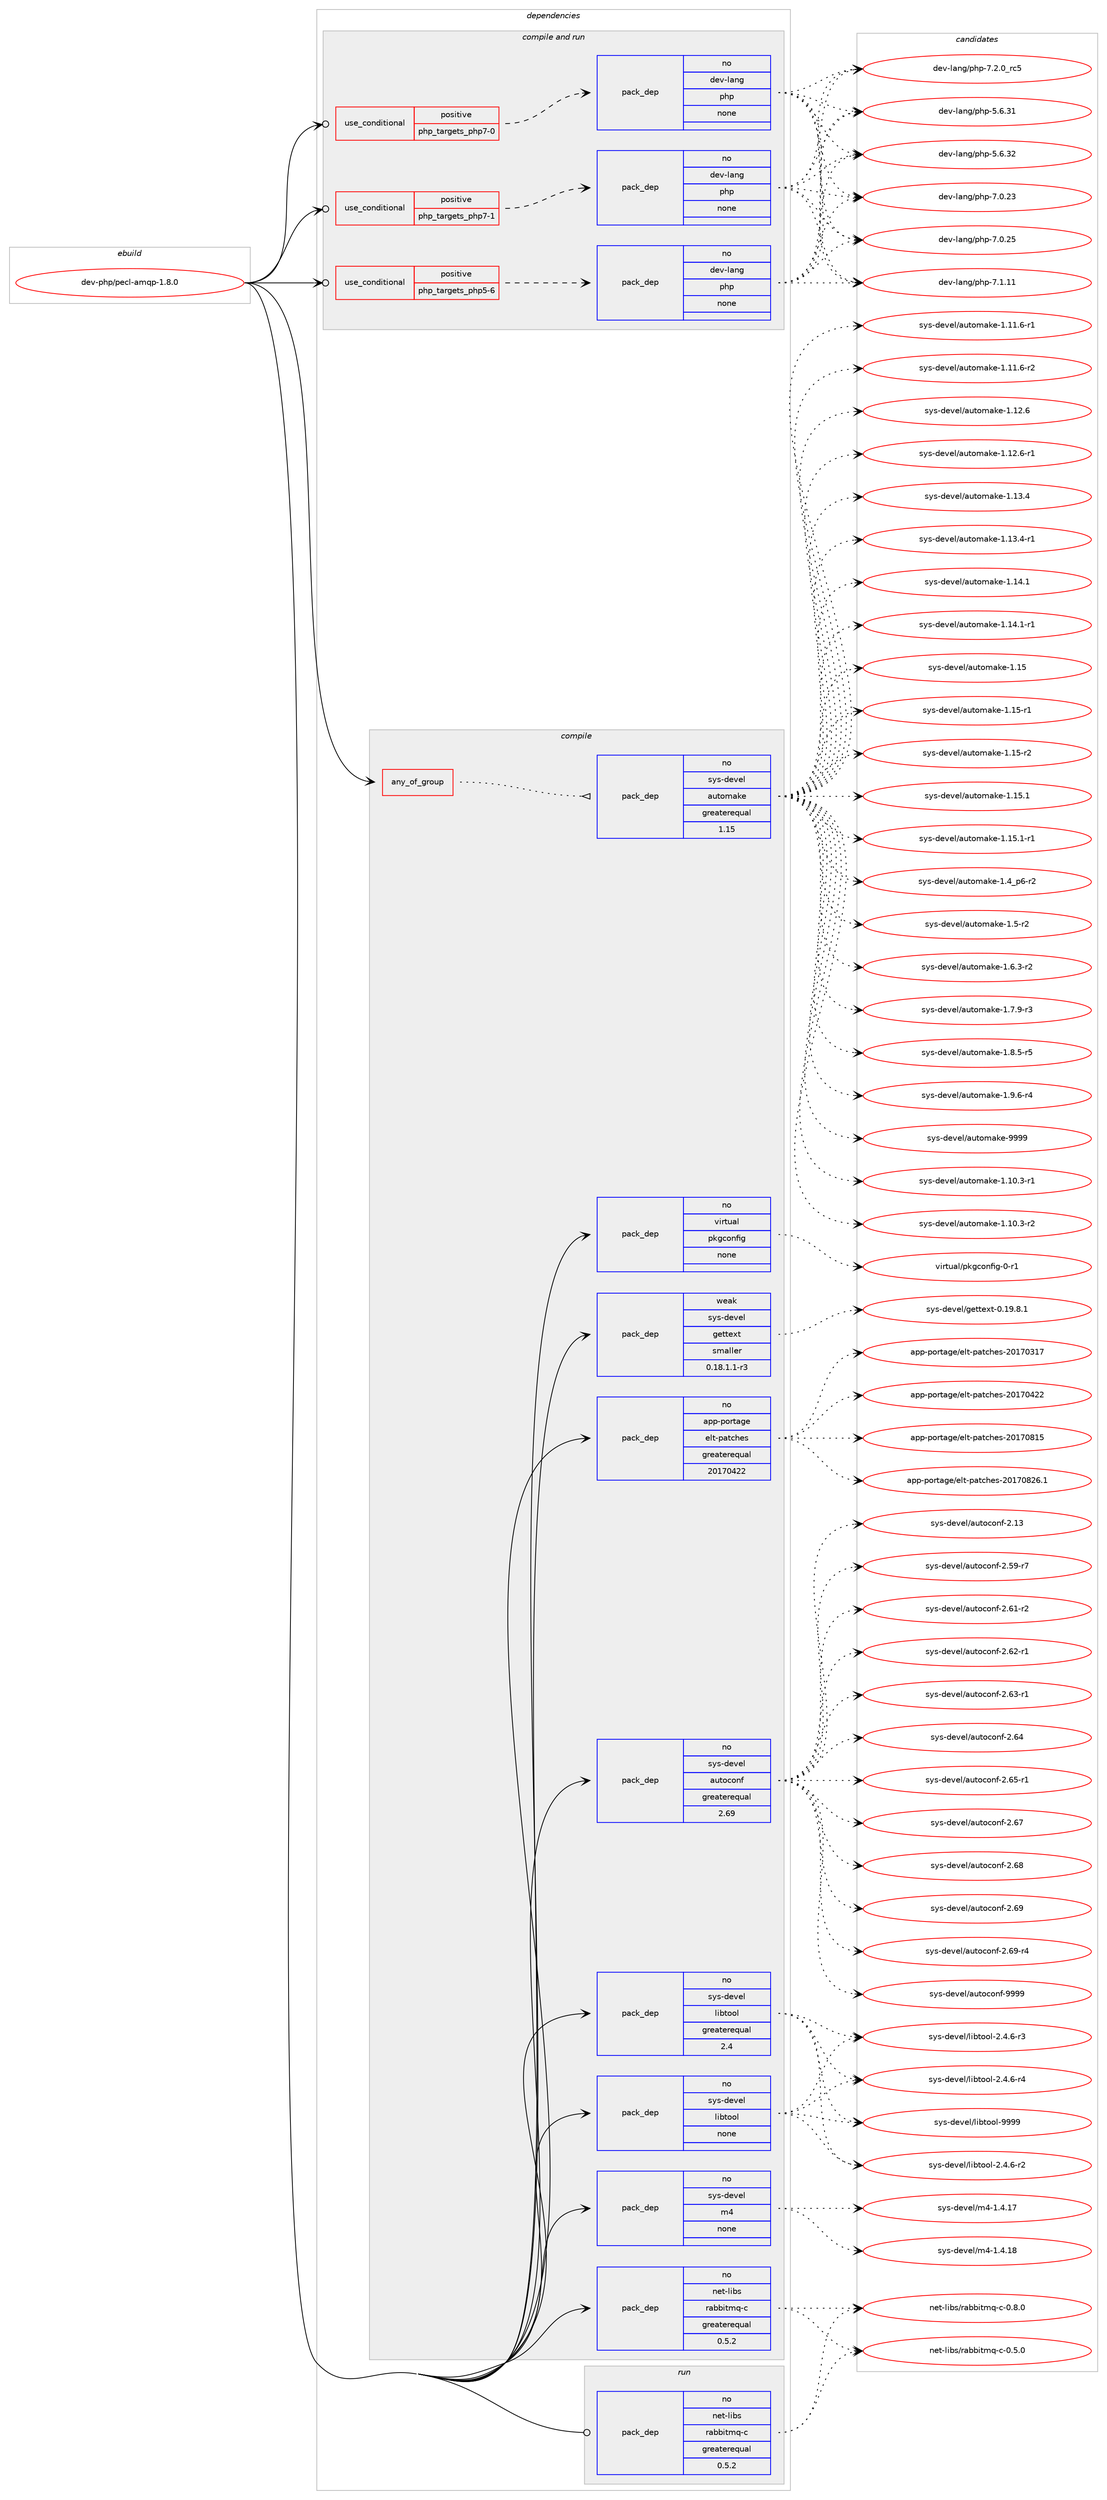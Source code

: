 digraph prolog {

# *************
# Graph options
# *************

newrank=true;
concentrate=true;
compound=true;
graph [rankdir=LR,fontname=Helvetica,fontsize=10,ranksep=1.5];#, ranksep=2.5, nodesep=0.2];
edge  [arrowhead=vee];
node  [fontname=Helvetica,fontsize=10];

# **********
# The ebuild
# **********

subgraph cluster_leftcol {
color=gray;
rank=same;
label=<<i>ebuild</i>>;
id [label="dev-php/pecl-amqp-1.8.0", color=red, width=4, href="../dev-php/pecl-amqp-1.8.0.svg"];
}

# ****************
# The dependencies
# ****************

subgraph cluster_midcol {
color=gray;
label=<<i>dependencies</i>>;
subgraph cluster_compile {
fillcolor="#eeeeee";
style=filled;
label=<<i>compile</i>>;
subgraph any3669 {
dependency142480 [label=<<TABLE BORDER="0" CELLBORDER="1" CELLSPACING="0" CELLPADDING="4"><TR><TD CELLPADDING="10">any_of_group</TD></TR></TABLE>>, shape=none, color=red];subgraph pack110371 {
dependency142481 [label=<<TABLE BORDER="0" CELLBORDER="1" CELLSPACING="0" CELLPADDING="4" WIDTH="220"><TR><TD ROWSPAN="6" CELLPADDING="30">pack_dep</TD></TR><TR><TD WIDTH="110">no</TD></TR><TR><TD>sys-devel</TD></TR><TR><TD>automake</TD></TR><TR><TD>greaterequal</TD></TR><TR><TD>1.15</TD></TR></TABLE>>, shape=none, color=blue];
}
dependency142480:e -> dependency142481:w [weight=20,style="dotted",arrowhead="oinv"];
}
id:e -> dependency142480:w [weight=20,style="solid",arrowhead="vee"];
subgraph pack110372 {
dependency142482 [label=<<TABLE BORDER="0" CELLBORDER="1" CELLSPACING="0" CELLPADDING="4" WIDTH="220"><TR><TD ROWSPAN="6" CELLPADDING="30">pack_dep</TD></TR><TR><TD WIDTH="110">no</TD></TR><TR><TD>app-portage</TD></TR><TR><TD>elt-patches</TD></TR><TR><TD>greaterequal</TD></TR><TR><TD>20170422</TD></TR></TABLE>>, shape=none, color=blue];
}
id:e -> dependency142482:w [weight=20,style="solid",arrowhead="vee"];
subgraph pack110373 {
dependency142483 [label=<<TABLE BORDER="0" CELLBORDER="1" CELLSPACING="0" CELLPADDING="4" WIDTH="220"><TR><TD ROWSPAN="6" CELLPADDING="30">pack_dep</TD></TR><TR><TD WIDTH="110">no</TD></TR><TR><TD>net-libs</TD></TR><TR><TD>rabbitmq-c</TD></TR><TR><TD>greaterequal</TD></TR><TR><TD>0.5.2</TD></TR></TABLE>>, shape=none, color=blue];
}
id:e -> dependency142483:w [weight=20,style="solid",arrowhead="vee"];
subgraph pack110374 {
dependency142484 [label=<<TABLE BORDER="0" CELLBORDER="1" CELLSPACING="0" CELLPADDING="4" WIDTH="220"><TR><TD ROWSPAN="6" CELLPADDING="30">pack_dep</TD></TR><TR><TD WIDTH="110">no</TD></TR><TR><TD>sys-devel</TD></TR><TR><TD>autoconf</TD></TR><TR><TD>greaterequal</TD></TR><TR><TD>2.69</TD></TR></TABLE>>, shape=none, color=blue];
}
id:e -> dependency142484:w [weight=20,style="solid",arrowhead="vee"];
subgraph pack110375 {
dependency142485 [label=<<TABLE BORDER="0" CELLBORDER="1" CELLSPACING="0" CELLPADDING="4" WIDTH="220"><TR><TD ROWSPAN="6" CELLPADDING="30">pack_dep</TD></TR><TR><TD WIDTH="110">no</TD></TR><TR><TD>sys-devel</TD></TR><TR><TD>libtool</TD></TR><TR><TD>greaterequal</TD></TR><TR><TD>2.4</TD></TR></TABLE>>, shape=none, color=blue];
}
id:e -> dependency142485:w [weight=20,style="solid",arrowhead="vee"];
subgraph pack110376 {
dependency142486 [label=<<TABLE BORDER="0" CELLBORDER="1" CELLSPACING="0" CELLPADDING="4" WIDTH="220"><TR><TD ROWSPAN="6" CELLPADDING="30">pack_dep</TD></TR><TR><TD WIDTH="110">no</TD></TR><TR><TD>sys-devel</TD></TR><TR><TD>libtool</TD></TR><TR><TD>none</TD></TR><TR><TD></TD></TR></TABLE>>, shape=none, color=blue];
}
id:e -> dependency142486:w [weight=20,style="solid",arrowhead="vee"];
subgraph pack110377 {
dependency142487 [label=<<TABLE BORDER="0" CELLBORDER="1" CELLSPACING="0" CELLPADDING="4" WIDTH="220"><TR><TD ROWSPAN="6" CELLPADDING="30">pack_dep</TD></TR><TR><TD WIDTH="110">no</TD></TR><TR><TD>sys-devel</TD></TR><TR><TD>m4</TD></TR><TR><TD>none</TD></TR><TR><TD></TD></TR></TABLE>>, shape=none, color=blue];
}
id:e -> dependency142487:w [weight=20,style="solid",arrowhead="vee"];
subgraph pack110378 {
dependency142488 [label=<<TABLE BORDER="0" CELLBORDER="1" CELLSPACING="0" CELLPADDING="4" WIDTH="220"><TR><TD ROWSPAN="6" CELLPADDING="30">pack_dep</TD></TR><TR><TD WIDTH="110">no</TD></TR><TR><TD>virtual</TD></TR><TR><TD>pkgconfig</TD></TR><TR><TD>none</TD></TR><TR><TD></TD></TR></TABLE>>, shape=none, color=blue];
}
id:e -> dependency142488:w [weight=20,style="solid",arrowhead="vee"];
subgraph pack110379 {
dependency142489 [label=<<TABLE BORDER="0" CELLBORDER="1" CELLSPACING="0" CELLPADDING="4" WIDTH="220"><TR><TD ROWSPAN="6" CELLPADDING="30">pack_dep</TD></TR><TR><TD WIDTH="110">weak</TD></TR><TR><TD>sys-devel</TD></TR><TR><TD>gettext</TD></TR><TR><TD>smaller</TD></TR><TR><TD>0.18.1.1-r3</TD></TR></TABLE>>, shape=none, color=blue];
}
id:e -> dependency142489:w [weight=20,style="solid",arrowhead="vee"];
}
subgraph cluster_compileandrun {
fillcolor="#eeeeee";
style=filled;
label=<<i>compile and run</i>>;
subgraph cond28402 {
dependency142490 [label=<<TABLE BORDER="0" CELLBORDER="1" CELLSPACING="0" CELLPADDING="4"><TR><TD ROWSPAN="3" CELLPADDING="10">use_conditional</TD></TR><TR><TD>positive</TD></TR><TR><TD>php_targets_php5-6</TD></TR></TABLE>>, shape=none, color=red];
subgraph pack110380 {
dependency142491 [label=<<TABLE BORDER="0" CELLBORDER="1" CELLSPACING="0" CELLPADDING="4" WIDTH="220"><TR><TD ROWSPAN="6" CELLPADDING="30">pack_dep</TD></TR><TR><TD WIDTH="110">no</TD></TR><TR><TD>dev-lang</TD></TR><TR><TD>php</TD></TR><TR><TD>none</TD></TR><TR><TD></TD></TR></TABLE>>, shape=none, color=blue];
}
dependency142490:e -> dependency142491:w [weight=20,style="dashed",arrowhead="vee"];
}
id:e -> dependency142490:w [weight=20,style="solid",arrowhead="odotvee"];
subgraph cond28403 {
dependency142492 [label=<<TABLE BORDER="0" CELLBORDER="1" CELLSPACING="0" CELLPADDING="4"><TR><TD ROWSPAN="3" CELLPADDING="10">use_conditional</TD></TR><TR><TD>positive</TD></TR><TR><TD>php_targets_php7-0</TD></TR></TABLE>>, shape=none, color=red];
subgraph pack110381 {
dependency142493 [label=<<TABLE BORDER="0" CELLBORDER="1" CELLSPACING="0" CELLPADDING="4" WIDTH="220"><TR><TD ROWSPAN="6" CELLPADDING="30">pack_dep</TD></TR><TR><TD WIDTH="110">no</TD></TR><TR><TD>dev-lang</TD></TR><TR><TD>php</TD></TR><TR><TD>none</TD></TR><TR><TD></TD></TR></TABLE>>, shape=none, color=blue];
}
dependency142492:e -> dependency142493:w [weight=20,style="dashed",arrowhead="vee"];
}
id:e -> dependency142492:w [weight=20,style="solid",arrowhead="odotvee"];
subgraph cond28404 {
dependency142494 [label=<<TABLE BORDER="0" CELLBORDER="1" CELLSPACING="0" CELLPADDING="4"><TR><TD ROWSPAN="3" CELLPADDING="10">use_conditional</TD></TR><TR><TD>positive</TD></TR><TR><TD>php_targets_php7-1</TD></TR></TABLE>>, shape=none, color=red];
subgraph pack110382 {
dependency142495 [label=<<TABLE BORDER="0" CELLBORDER="1" CELLSPACING="0" CELLPADDING="4" WIDTH="220"><TR><TD ROWSPAN="6" CELLPADDING="30">pack_dep</TD></TR><TR><TD WIDTH="110">no</TD></TR><TR><TD>dev-lang</TD></TR><TR><TD>php</TD></TR><TR><TD>none</TD></TR><TR><TD></TD></TR></TABLE>>, shape=none, color=blue];
}
dependency142494:e -> dependency142495:w [weight=20,style="dashed",arrowhead="vee"];
}
id:e -> dependency142494:w [weight=20,style="solid",arrowhead="odotvee"];
}
subgraph cluster_run {
fillcolor="#eeeeee";
style=filled;
label=<<i>run</i>>;
subgraph pack110383 {
dependency142496 [label=<<TABLE BORDER="0" CELLBORDER="1" CELLSPACING="0" CELLPADDING="4" WIDTH="220"><TR><TD ROWSPAN="6" CELLPADDING="30">pack_dep</TD></TR><TR><TD WIDTH="110">no</TD></TR><TR><TD>net-libs</TD></TR><TR><TD>rabbitmq-c</TD></TR><TR><TD>greaterequal</TD></TR><TR><TD>0.5.2</TD></TR></TABLE>>, shape=none, color=blue];
}
id:e -> dependency142496:w [weight=20,style="solid",arrowhead="odot"];
}
}

# **************
# The candidates
# **************

subgraph cluster_choices {
rank=same;
color=gray;
label=<<i>candidates</i>>;

subgraph choice110371 {
color=black;
nodesep=1;
choice11512111545100101118101108479711711611110997107101454946494846514511449 [label="sys-devel/automake-1.10.3-r1", color=red, width=4,href="../sys-devel/automake-1.10.3-r1.svg"];
choice11512111545100101118101108479711711611110997107101454946494846514511450 [label="sys-devel/automake-1.10.3-r2", color=red, width=4,href="../sys-devel/automake-1.10.3-r2.svg"];
choice11512111545100101118101108479711711611110997107101454946494946544511449 [label="sys-devel/automake-1.11.6-r1", color=red, width=4,href="../sys-devel/automake-1.11.6-r1.svg"];
choice11512111545100101118101108479711711611110997107101454946494946544511450 [label="sys-devel/automake-1.11.6-r2", color=red, width=4,href="../sys-devel/automake-1.11.6-r2.svg"];
choice1151211154510010111810110847971171161111099710710145494649504654 [label="sys-devel/automake-1.12.6", color=red, width=4,href="../sys-devel/automake-1.12.6.svg"];
choice11512111545100101118101108479711711611110997107101454946495046544511449 [label="sys-devel/automake-1.12.6-r1", color=red, width=4,href="../sys-devel/automake-1.12.6-r1.svg"];
choice1151211154510010111810110847971171161111099710710145494649514652 [label="sys-devel/automake-1.13.4", color=red, width=4,href="../sys-devel/automake-1.13.4.svg"];
choice11512111545100101118101108479711711611110997107101454946495146524511449 [label="sys-devel/automake-1.13.4-r1", color=red, width=4,href="../sys-devel/automake-1.13.4-r1.svg"];
choice1151211154510010111810110847971171161111099710710145494649524649 [label="sys-devel/automake-1.14.1", color=red, width=4,href="../sys-devel/automake-1.14.1.svg"];
choice11512111545100101118101108479711711611110997107101454946495246494511449 [label="sys-devel/automake-1.14.1-r1", color=red, width=4,href="../sys-devel/automake-1.14.1-r1.svg"];
choice115121115451001011181011084797117116111109971071014549464953 [label="sys-devel/automake-1.15", color=red, width=4,href="../sys-devel/automake-1.15.svg"];
choice1151211154510010111810110847971171161111099710710145494649534511449 [label="sys-devel/automake-1.15-r1", color=red, width=4,href="../sys-devel/automake-1.15-r1.svg"];
choice1151211154510010111810110847971171161111099710710145494649534511450 [label="sys-devel/automake-1.15-r2", color=red, width=4,href="../sys-devel/automake-1.15-r2.svg"];
choice1151211154510010111810110847971171161111099710710145494649534649 [label="sys-devel/automake-1.15.1", color=red, width=4,href="../sys-devel/automake-1.15.1.svg"];
choice11512111545100101118101108479711711611110997107101454946495346494511449 [label="sys-devel/automake-1.15.1-r1", color=red, width=4,href="../sys-devel/automake-1.15.1-r1.svg"];
choice115121115451001011181011084797117116111109971071014549465295112544511450 [label="sys-devel/automake-1.4_p6-r2", color=red, width=4,href="../sys-devel/automake-1.4_p6-r2.svg"];
choice11512111545100101118101108479711711611110997107101454946534511450 [label="sys-devel/automake-1.5-r2", color=red, width=4,href="../sys-devel/automake-1.5-r2.svg"];
choice115121115451001011181011084797117116111109971071014549465446514511450 [label="sys-devel/automake-1.6.3-r2", color=red, width=4,href="../sys-devel/automake-1.6.3-r2.svg"];
choice115121115451001011181011084797117116111109971071014549465546574511451 [label="sys-devel/automake-1.7.9-r3", color=red, width=4,href="../sys-devel/automake-1.7.9-r3.svg"];
choice115121115451001011181011084797117116111109971071014549465646534511453 [label="sys-devel/automake-1.8.5-r5", color=red, width=4,href="../sys-devel/automake-1.8.5-r5.svg"];
choice115121115451001011181011084797117116111109971071014549465746544511452 [label="sys-devel/automake-1.9.6-r4", color=red, width=4,href="../sys-devel/automake-1.9.6-r4.svg"];
choice115121115451001011181011084797117116111109971071014557575757 [label="sys-devel/automake-9999", color=red, width=4,href="../sys-devel/automake-9999.svg"];
dependency142481:e -> choice11512111545100101118101108479711711611110997107101454946494846514511449:w [style=dotted,weight="100"];
dependency142481:e -> choice11512111545100101118101108479711711611110997107101454946494846514511450:w [style=dotted,weight="100"];
dependency142481:e -> choice11512111545100101118101108479711711611110997107101454946494946544511449:w [style=dotted,weight="100"];
dependency142481:e -> choice11512111545100101118101108479711711611110997107101454946494946544511450:w [style=dotted,weight="100"];
dependency142481:e -> choice1151211154510010111810110847971171161111099710710145494649504654:w [style=dotted,weight="100"];
dependency142481:e -> choice11512111545100101118101108479711711611110997107101454946495046544511449:w [style=dotted,weight="100"];
dependency142481:e -> choice1151211154510010111810110847971171161111099710710145494649514652:w [style=dotted,weight="100"];
dependency142481:e -> choice11512111545100101118101108479711711611110997107101454946495146524511449:w [style=dotted,weight="100"];
dependency142481:e -> choice1151211154510010111810110847971171161111099710710145494649524649:w [style=dotted,weight="100"];
dependency142481:e -> choice11512111545100101118101108479711711611110997107101454946495246494511449:w [style=dotted,weight="100"];
dependency142481:e -> choice115121115451001011181011084797117116111109971071014549464953:w [style=dotted,weight="100"];
dependency142481:e -> choice1151211154510010111810110847971171161111099710710145494649534511449:w [style=dotted,weight="100"];
dependency142481:e -> choice1151211154510010111810110847971171161111099710710145494649534511450:w [style=dotted,weight="100"];
dependency142481:e -> choice1151211154510010111810110847971171161111099710710145494649534649:w [style=dotted,weight="100"];
dependency142481:e -> choice11512111545100101118101108479711711611110997107101454946495346494511449:w [style=dotted,weight="100"];
dependency142481:e -> choice115121115451001011181011084797117116111109971071014549465295112544511450:w [style=dotted,weight="100"];
dependency142481:e -> choice11512111545100101118101108479711711611110997107101454946534511450:w [style=dotted,weight="100"];
dependency142481:e -> choice115121115451001011181011084797117116111109971071014549465446514511450:w [style=dotted,weight="100"];
dependency142481:e -> choice115121115451001011181011084797117116111109971071014549465546574511451:w [style=dotted,weight="100"];
dependency142481:e -> choice115121115451001011181011084797117116111109971071014549465646534511453:w [style=dotted,weight="100"];
dependency142481:e -> choice115121115451001011181011084797117116111109971071014549465746544511452:w [style=dotted,weight="100"];
dependency142481:e -> choice115121115451001011181011084797117116111109971071014557575757:w [style=dotted,weight="100"];
}
subgraph choice110372 {
color=black;
nodesep=1;
choice97112112451121111141169710310147101108116451129711699104101115455048495548514955 [label="app-portage/elt-patches-20170317", color=red, width=4,href="../app-portage/elt-patches-20170317.svg"];
choice97112112451121111141169710310147101108116451129711699104101115455048495548525050 [label="app-portage/elt-patches-20170422", color=red, width=4,href="../app-portage/elt-patches-20170422.svg"];
choice97112112451121111141169710310147101108116451129711699104101115455048495548564953 [label="app-portage/elt-patches-20170815", color=red, width=4,href="../app-portage/elt-patches-20170815.svg"];
choice971121124511211111411697103101471011081164511297116991041011154550484955485650544649 [label="app-portage/elt-patches-20170826.1", color=red, width=4,href="../app-portage/elt-patches-20170826.1.svg"];
dependency142482:e -> choice97112112451121111141169710310147101108116451129711699104101115455048495548514955:w [style=dotted,weight="100"];
dependency142482:e -> choice97112112451121111141169710310147101108116451129711699104101115455048495548525050:w [style=dotted,weight="100"];
dependency142482:e -> choice97112112451121111141169710310147101108116451129711699104101115455048495548564953:w [style=dotted,weight="100"];
dependency142482:e -> choice971121124511211111411697103101471011081164511297116991041011154550484955485650544649:w [style=dotted,weight="100"];
}
subgraph choice110373 {
color=black;
nodesep=1;
choice1101011164510810598115471149798981051161091134599454846534648 [label="net-libs/rabbitmq-c-0.5.0", color=red, width=4,href="../net-libs/rabbitmq-c-0.5.0.svg"];
choice1101011164510810598115471149798981051161091134599454846564648 [label="net-libs/rabbitmq-c-0.8.0", color=red, width=4,href="../net-libs/rabbitmq-c-0.8.0.svg"];
dependency142483:e -> choice1101011164510810598115471149798981051161091134599454846534648:w [style=dotted,weight="100"];
dependency142483:e -> choice1101011164510810598115471149798981051161091134599454846564648:w [style=dotted,weight="100"];
}
subgraph choice110374 {
color=black;
nodesep=1;
choice115121115451001011181011084797117116111991111101024550464951 [label="sys-devel/autoconf-2.13", color=red, width=4,href="../sys-devel/autoconf-2.13.svg"];
choice1151211154510010111810110847971171161119911111010245504653574511455 [label="sys-devel/autoconf-2.59-r7", color=red, width=4,href="../sys-devel/autoconf-2.59-r7.svg"];
choice1151211154510010111810110847971171161119911111010245504654494511450 [label="sys-devel/autoconf-2.61-r2", color=red, width=4,href="../sys-devel/autoconf-2.61-r2.svg"];
choice1151211154510010111810110847971171161119911111010245504654504511449 [label="sys-devel/autoconf-2.62-r1", color=red, width=4,href="../sys-devel/autoconf-2.62-r1.svg"];
choice1151211154510010111810110847971171161119911111010245504654514511449 [label="sys-devel/autoconf-2.63-r1", color=red, width=4,href="../sys-devel/autoconf-2.63-r1.svg"];
choice115121115451001011181011084797117116111991111101024550465452 [label="sys-devel/autoconf-2.64", color=red, width=4,href="../sys-devel/autoconf-2.64.svg"];
choice1151211154510010111810110847971171161119911111010245504654534511449 [label="sys-devel/autoconf-2.65-r1", color=red, width=4,href="../sys-devel/autoconf-2.65-r1.svg"];
choice115121115451001011181011084797117116111991111101024550465455 [label="sys-devel/autoconf-2.67", color=red, width=4,href="../sys-devel/autoconf-2.67.svg"];
choice115121115451001011181011084797117116111991111101024550465456 [label="sys-devel/autoconf-2.68", color=red, width=4,href="../sys-devel/autoconf-2.68.svg"];
choice115121115451001011181011084797117116111991111101024550465457 [label="sys-devel/autoconf-2.69", color=red, width=4,href="../sys-devel/autoconf-2.69.svg"];
choice1151211154510010111810110847971171161119911111010245504654574511452 [label="sys-devel/autoconf-2.69-r4", color=red, width=4,href="../sys-devel/autoconf-2.69-r4.svg"];
choice115121115451001011181011084797117116111991111101024557575757 [label="sys-devel/autoconf-9999", color=red, width=4,href="../sys-devel/autoconf-9999.svg"];
dependency142484:e -> choice115121115451001011181011084797117116111991111101024550464951:w [style=dotted,weight="100"];
dependency142484:e -> choice1151211154510010111810110847971171161119911111010245504653574511455:w [style=dotted,weight="100"];
dependency142484:e -> choice1151211154510010111810110847971171161119911111010245504654494511450:w [style=dotted,weight="100"];
dependency142484:e -> choice1151211154510010111810110847971171161119911111010245504654504511449:w [style=dotted,weight="100"];
dependency142484:e -> choice1151211154510010111810110847971171161119911111010245504654514511449:w [style=dotted,weight="100"];
dependency142484:e -> choice115121115451001011181011084797117116111991111101024550465452:w [style=dotted,weight="100"];
dependency142484:e -> choice1151211154510010111810110847971171161119911111010245504654534511449:w [style=dotted,weight="100"];
dependency142484:e -> choice115121115451001011181011084797117116111991111101024550465455:w [style=dotted,weight="100"];
dependency142484:e -> choice115121115451001011181011084797117116111991111101024550465456:w [style=dotted,weight="100"];
dependency142484:e -> choice115121115451001011181011084797117116111991111101024550465457:w [style=dotted,weight="100"];
dependency142484:e -> choice1151211154510010111810110847971171161119911111010245504654574511452:w [style=dotted,weight="100"];
dependency142484:e -> choice115121115451001011181011084797117116111991111101024557575757:w [style=dotted,weight="100"];
}
subgraph choice110375 {
color=black;
nodesep=1;
choice1151211154510010111810110847108105981161111111084550465246544511450 [label="sys-devel/libtool-2.4.6-r2", color=red, width=4,href="../sys-devel/libtool-2.4.6-r2.svg"];
choice1151211154510010111810110847108105981161111111084550465246544511451 [label="sys-devel/libtool-2.4.6-r3", color=red, width=4,href="../sys-devel/libtool-2.4.6-r3.svg"];
choice1151211154510010111810110847108105981161111111084550465246544511452 [label="sys-devel/libtool-2.4.6-r4", color=red, width=4,href="../sys-devel/libtool-2.4.6-r4.svg"];
choice1151211154510010111810110847108105981161111111084557575757 [label="sys-devel/libtool-9999", color=red, width=4,href="../sys-devel/libtool-9999.svg"];
dependency142485:e -> choice1151211154510010111810110847108105981161111111084550465246544511450:w [style=dotted,weight="100"];
dependency142485:e -> choice1151211154510010111810110847108105981161111111084550465246544511451:w [style=dotted,weight="100"];
dependency142485:e -> choice1151211154510010111810110847108105981161111111084550465246544511452:w [style=dotted,weight="100"];
dependency142485:e -> choice1151211154510010111810110847108105981161111111084557575757:w [style=dotted,weight="100"];
}
subgraph choice110376 {
color=black;
nodesep=1;
choice1151211154510010111810110847108105981161111111084550465246544511450 [label="sys-devel/libtool-2.4.6-r2", color=red, width=4,href="../sys-devel/libtool-2.4.6-r2.svg"];
choice1151211154510010111810110847108105981161111111084550465246544511451 [label="sys-devel/libtool-2.4.6-r3", color=red, width=4,href="../sys-devel/libtool-2.4.6-r3.svg"];
choice1151211154510010111810110847108105981161111111084550465246544511452 [label="sys-devel/libtool-2.4.6-r4", color=red, width=4,href="../sys-devel/libtool-2.4.6-r4.svg"];
choice1151211154510010111810110847108105981161111111084557575757 [label="sys-devel/libtool-9999", color=red, width=4,href="../sys-devel/libtool-9999.svg"];
dependency142486:e -> choice1151211154510010111810110847108105981161111111084550465246544511450:w [style=dotted,weight="100"];
dependency142486:e -> choice1151211154510010111810110847108105981161111111084550465246544511451:w [style=dotted,weight="100"];
dependency142486:e -> choice1151211154510010111810110847108105981161111111084550465246544511452:w [style=dotted,weight="100"];
dependency142486:e -> choice1151211154510010111810110847108105981161111111084557575757:w [style=dotted,weight="100"];
}
subgraph choice110377 {
color=black;
nodesep=1;
choice11512111545100101118101108471095245494652464955 [label="sys-devel/m4-1.4.17", color=red, width=4,href="../sys-devel/m4-1.4.17.svg"];
choice11512111545100101118101108471095245494652464956 [label="sys-devel/m4-1.4.18", color=red, width=4,href="../sys-devel/m4-1.4.18.svg"];
dependency142487:e -> choice11512111545100101118101108471095245494652464955:w [style=dotted,weight="100"];
dependency142487:e -> choice11512111545100101118101108471095245494652464956:w [style=dotted,weight="100"];
}
subgraph choice110378 {
color=black;
nodesep=1;
choice11810511411611797108471121071039911111010210510345484511449 [label="virtual/pkgconfig-0-r1", color=red, width=4,href="../virtual/pkgconfig-0-r1.svg"];
dependency142488:e -> choice11810511411611797108471121071039911111010210510345484511449:w [style=dotted,weight="100"];
}
subgraph choice110379 {
color=black;
nodesep=1;
choice1151211154510010111810110847103101116116101120116454846495746564649 [label="sys-devel/gettext-0.19.8.1", color=red, width=4,href="../sys-devel/gettext-0.19.8.1.svg"];
dependency142489:e -> choice1151211154510010111810110847103101116116101120116454846495746564649:w [style=dotted,weight="100"];
}
subgraph choice110380 {
color=black;
nodesep=1;
choice10010111845108971101034711210411245534654465149 [label="dev-lang/php-5.6.31", color=red, width=4,href="../dev-lang/php-5.6.31.svg"];
choice10010111845108971101034711210411245534654465150 [label="dev-lang/php-5.6.32", color=red, width=4,href="../dev-lang/php-5.6.32.svg"];
choice10010111845108971101034711210411245554648465051 [label="dev-lang/php-7.0.23", color=red, width=4,href="../dev-lang/php-7.0.23.svg"];
choice10010111845108971101034711210411245554648465053 [label="dev-lang/php-7.0.25", color=red, width=4,href="../dev-lang/php-7.0.25.svg"];
choice10010111845108971101034711210411245554649464949 [label="dev-lang/php-7.1.11", color=red, width=4,href="../dev-lang/php-7.1.11.svg"];
choice100101118451089711010347112104112455546504648951149953 [label="dev-lang/php-7.2.0_rc5", color=red, width=4,href="../dev-lang/php-7.2.0_rc5.svg"];
dependency142491:e -> choice10010111845108971101034711210411245534654465149:w [style=dotted,weight="100"];
dependency142491:e -> choice10010111845108971101034711210411245534654465150:w [style=dotted,weight="100"];
dependency142491:e -> choice10010111845108971101034711210411245554648465051:w [style=dotted,weight="100"];
dependency142491:e -> choice10010111845108971101034711210411245554648465053:w [style=dotted,weight="100"];
dependency142491:e -> choice10010111845108971101034711210411245554649464949:w [style=dotted,weight="100"];
dependency142491:e -> choice100101118451089711010347112104112455546504648951149953:w [style=dotted,weight="100"];
}
subgraph choice110381 {
color=black;
nodesep=1;
choice10010111845108971101034711210411245534654465149 [label="dev-lang/php-5.6.31", color=red, width=4,href="../dev-lang/php-5.6.31.svg"];
choice10010111845108971101034711210411245534654465150 [label="dev-lang/php-5.6.32", color=red, width=4,href="../dev-lang/php-5.6.32.svg"];
choice10010111845108971101034711210411245554648465051 [label="dev-lang/php-7.0.23", color=red, width=4,href="../dev-lang/php-7.0.23.svg"];
choice10010111845108971101034711210411245554648465053 [label="dev-lang/php-7.0.25", color=red, width=4,href="../dev-lang/php-7.0.25.svg"];
choice10010111845108971101034711210411245554649464949 [label="dev-lang/php-7.1.11", color=red, width=4,href="../dev-lang/php-7.1.11.svg"];
choice100101118451089711010347112104112455546504648951149953 [label="dev-lang/php-7.2.0_rc5", color=red, width=4,href="../dev-lang/php-7.2.0_rc5.svg"];
dependency142493:e -> choice10010111845108971101034711210411245534654465149:w [style=dotted,weight="100"];
dependency142493:e -> choice10010111845108971101034711210411245534654465150:w [style=dotted,weight="100"];
dependency142493:e -> choice10010111845108971101034711210411245554648465051:w [style=dotted,weight="100"];
dependency142493:e -> choice10010111845108971101034711210411245554648465053:w [style=dotted,weight="100"];
dependency142493:e -> choice10010111845108971101034711210411245554649464949:w [style=dotted,weight="100"];
dependency142493:e -> choice100101118451089711010347112104112455546504648951149953:w [style=dotted,weight="100"];
}
subgraph choice110382 {
color=black;
nodesep=1;
choice10010111845108971101034711210411245534654465149 [label="dev-lang/php-5.6.31", color=red, width=4,href="../dev-lang/php-5.6.31.svg"];
choice10010111845108971101034711210411245534654465150 [label="dev-lang/php-5.6.32", color=red, width=4,href="../dev-lang/php-5.6.32.svg"];
choice10010111845108971101034711210411245554648465051 [label="dev-lang/php-7.0.23", color=red, width=4,href="../dev-lang/php-7.0.23.svg"];
choice10010111845108971101034711210411245554648465053 [label="dev-lang/php-7.0.25", color=red, width=4,href="../dev-lang/php-7.0.25.svg"];
choice10010111845108971101034711210411245554649464949 [label="dev-lang/php-7.1.11", color=red, width=4,href="../dev-lang/php-7.1.11.svg"];
choice100101118451089711010347112104112455546504648951149953 [label="dev-lang/php-7.2.0_rc5", color=red, width=4,href="../dev-lang/php-7.2.0_rc5.svg"];
dependency142495:e -> choice10010111845108971101034711210411245534654465149:w [style=dotted,weight="100"];
dependency142495:e -> choice10010111845108971101034711210411245534654465150:w [style=dotted,weight="100"];
dependency142495:e -> choice10010111845108971101034711210411245554648465051:w [style=dotted,weight="100"];
dependency142495:e -> choice10010111845108971101034711210411245554648465053:w [style=dotted,weight="100"];
dependency142495:e -> choice10010111845108971101034711210411245554649464949:w [style=dotted,weight="100"];
dependency142495:e -> choice100101118451089711010347112104112455546504648951149953:w [style=dotted,weight="100"];
}
subgraph choice110383 {
color=black;
nodesep=1;
choice1101011164510810598115471149798981051161091134599454846534648 [label="net-libs/rabbitmq-c-0.5.0", color=red, width=4,href="../net-libs/rabbitmq-c-0.5.0.svg"];
choice1101011164510810598115471149798981051161091134599454846564648 [label="net-libs/rabbitmq-c-0.8.0", color=red, width=4,href="../net-libs/rabbitmq-c-0.8.0.svg"];
dependency142496:e -> choice1101011164510810598115471149798981051161091134599454846534648:w [style=dotted,weight="100"];
dependency142496:e -> choice1101011164510810598115471149798981051161091134599454846564648:w [style=dotted,weight="100"];
}
}

}
